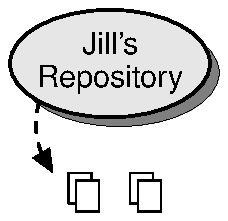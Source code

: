 .ft H
.ps 11
.vs 12
.PS
define two {
	w = .15
	h = .2
	box thick .5 wid w ht h 
	box fill 0 thick .5 wid w ht h with .c at last box.c + .05,-.05
}
define files {
	[
	[two]
	[two] with .w at last [].e + .2,0
	]
}
	scale = 1.3
	drop = .06
	f = .5
	w = 1.3
	h = .7
W: [
	ellipse thick 0 fill f wid w ht h
	A: ellipse thick 1 wid w ht h fill .1 "Jill's" "Repository" \
	    with .n at last ellipse.n + (-drop, drop)
] 
arrowwid = .13
arrowht = .15
linethick = 1
[files] with .n at W.s - 0,.3
arc dashed -> rad .5 from W.A.sw to last [].nw - .1,0
.PE
.ps \n[PS]
.vs \n[VS]
.ft
